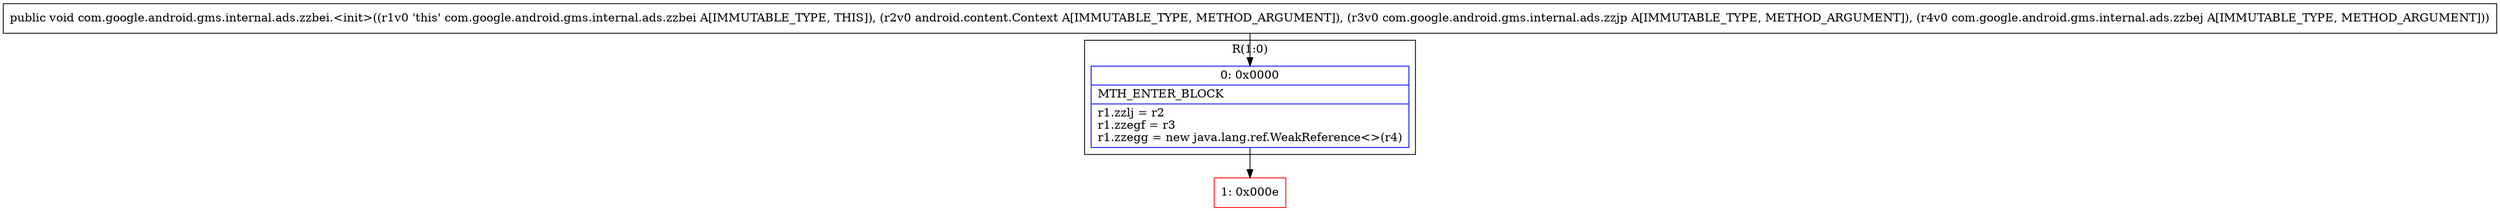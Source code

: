 digraph "CFG forcom.google.android.gms.internal.ads.zzbei.\<init\>(Landroid\/content\/Context;Lcom\/google\/android\/gms\/internal\/ads\/zzjp;Lcom\/google\/android\/gms\/internal\/ads\/zzbej;)V" {
subgraph cluster_Region_1629739891 {
label = "R(1:0)";
node [shape=record,color=blue];
Node_0 [shape=record,label="{0\:\ 0x0000|MTH_ENTER_BLOCK\l|r1.zzlj = r2\lr1.zzegf = r3\lr1.zzegg = new java.lang.ref.WeakReference\<\>(r4)\l}"];
}
Node_1 [shape=record,color=red,label="{1\:\ 0x000e}"];
MethodNode[shape=record,label="{public void com.google.android.gms.internal.ads.zzbei.\<init\>((r1v0 'this' com.google.android.gms.internal.ads.zzbei A[IMMUTABLE_TYPE, THIS]), (r2v0 android.content.Context A[IMMUTABLE_TYPE, METHOD_ARGUMENT]), (r3v0 com.google.android.gms.internal.ads.zzjp A[IMMUTABLE_TYPE, METHOD_ARGUMENT]), (r4v0 com.google.android.gms.internal.ads.zzbej A[IMMUTABLE_TYPE, METHOD_ARGUMENT])) }"];
MethodNode -> Node_0;
Node_0 -> Node_1;
}

